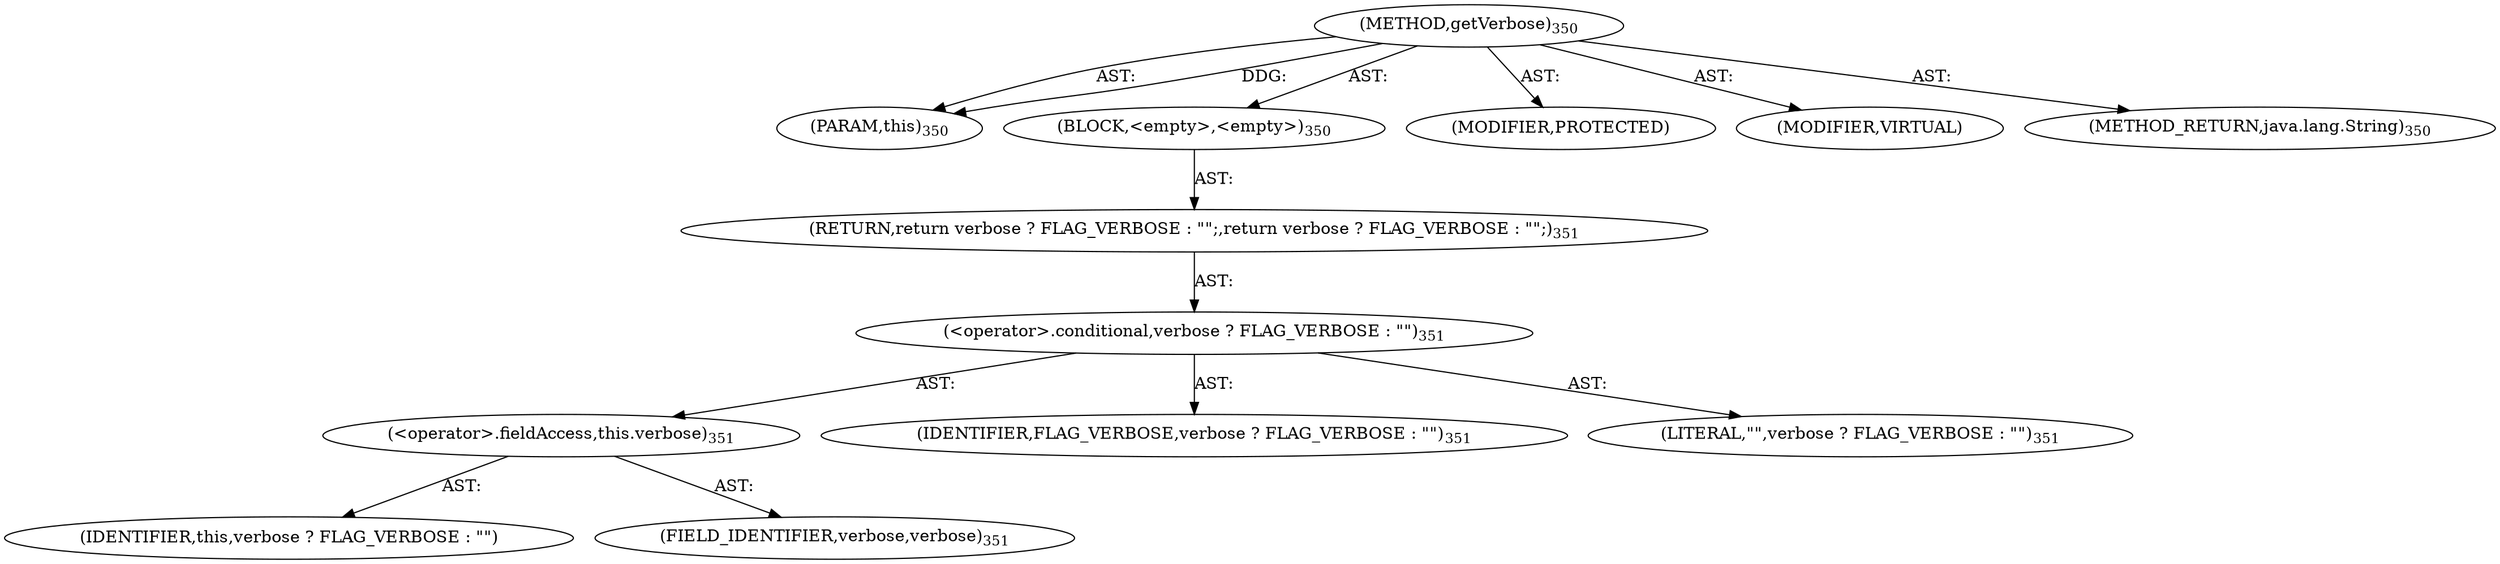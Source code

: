 digraph "getVerbose" {  
"111669149725" [label = <(METHOD,getVerbose)<SUB>350</SUB>> ]
"115964117042" [label = <(PARAM,this)<SUB>350</SUB>> ]
"25769803809" [label = <(BLOCK,&lt;empty&gt;,&lt;empty&gt;)<SUB>350</SUB>> ]
"146028888078" [label = <(RETURN,return verbose ? FLAG_VERBOSE : &quot;&quot;;,return verbose ? FLAG_VERBOSE : &quot;&quot;;)<SUB>351</SUB>> ]
"30064771132" [label = <(&lt;operator&gt;.conditional,verbose ? FLAG_VERBOSE : &quot;&quot;)<SUB>351</SUB>> ]
"30064771133" [label = <(&lt;operator&gt;.fieldAccess,this.verbose)<SUB>351</SUB>> ]
"68719476825" [label = <(IDENTIFIER,this,verbose ? FLAG_VERBOSE : &quot;&quot;)> ]
"55834574882" [label = <(FIELD_IDENTIFIER,verbose,verbose)<SUB>351</SUB>> ]
"68719476826" [label = <(IDENTIFIER,FLAG_VERBOSE,verbose ? FLAG_VERBOSE : &quot;&quot;)<SUB>351</SUB>> ]
"90194313219" [label = <(LITERAL,&quot;&quot;,verbose ? FLAG_VERBOSE : &quot;&quot;)<SUB>351</SUB>> ]
"133143986251" [label = <(MODIFIER,PROTECTED)> ]
"133143986252" [label = <(MODIFIER,VIRTUAL)> ]
"128849018909" [label = <(METHOD_RETURN,java.lang.String)<SUB>350</SUB>> ]
  "111669149725" -> "115964117042"  [ label = "AST: "] 
  "111669149725" -> "25769803809"  [ label = "AST: "] 
  "111669149725" -> "133143986251"  [ label = "AST: "] 
  "111669149725" -> "133143986252"  [ label = "AST: "] 
  "111669149725" -> "128849018909"  [ label = "AST: "] 
  "25769803809" -> "146028888078"  [ label = "AST: "] 
  "146028888078" -> "30064771132"  [ label = "AST: "] 
  "30064771132" -> "30064771133"  [ label = "AST: "] 
  "30064771132" -> "68719476826"  [ label = "AST: "] 
  "30064771132" -> "90194313219"  [ label = "AST: "] 
  "30064771133" -> "68719476825"  [ label = "AST: "] 
  "30064771133" -> "55834574882"  [ label = "AST: "] 
  "111669149725" -> "115964117042"  [ label = "DDG: "] 
}
